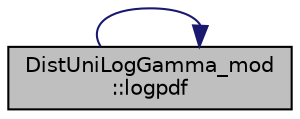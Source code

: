 digraph "DistUniLogGamma_mod::logpdf"
{
 // LATEX_PDF_SIZE
  edge [fontname="Helvetica",fontsize="10",labelfontname="Helvetica",labelfontsize="10"];
  node [fontname="Helvetica",fontsize="10",shape=record];
  rankdir="RL";
  Node1 [label="DistUniLogGamma_mod\l::logpdf",height=0.2,width=0.4,color="black", fillcolor="grey75", style="filled", fontcolor="black",tooltip="Return the normalized (integrating to one) log-value of the LogGamma PDF."];
  Node1 -> Node1 [dir="back",color="midnightblue",fontsize="10",style="solid",fontname="Helvetica"];
}
